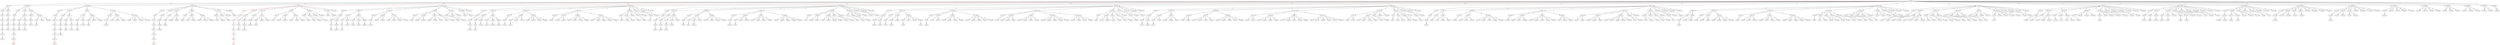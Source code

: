 strict digraph G {
  1 [ label="7,60,1" ];
  2 [ label="8,60,1" ];
  3 [ label="6,60,1" ];
  4 [ label="5,60,1" ];
  5 [ label="4,60,1" ];
  6 [ label="3,60,1" ];
  7 [ label="2,60,1" ];
  8 [ label="1,86,17" ];
  9 [ label="5,86,17" ];
  10 [ label="6,86,17" ];
  11 [ label="4,86,17" ];
  12 [ label="3,86,17" ];
  13 [ label="2,86,17" ];
  14 [ label="0,500,500" ];
  15 [ label="8,52,6" ];
  16 [ color="red" label="9,52,6" ];
  17 [ label="7,52,6" ];
  18 [ label="6,52,6" ];
  19 [ label="5,52,6" ];
  20 [ label="4,52,6" ];
  21 [ label="3,52,6" ];
  22 [ label="2,52,6" ];
  23 [ label="1,104,38" ];
  24 [ label="5,64,4" ];
  25 [ label="6,64,4" ];
  26 [ label="4,64,4" ];
  27 [ label="3,78,22" ];
  28 [ label="5,78,22" ];
  29 [ label="6,78,22" ];
  30 [ label="4,78,22" ];
  31 [ label="2,78,22" ];
  32 [ label="4,80,15" ];
  33 [ label="5,80,15" ];
  34 [ label="3,80,15" ];
  35 [ label="2,104,38" ];
  36 [ label="4,76,2" ];
  37 [ label="5,76,2" ];
  38 [ label="3,104,38" ];
  39 [ label="4,90,20" ];
  40 [ label="4,104,38" ];
  41 [ label="8,44,11" ];
  42 [ color="red" label="9,44,11" ];
  43 [ label="7,44,11" ];
  44 [ label="6,44,11" ];
  45 [ label="5,44,11" ];
  46 [ label="4,44,11" ];
  47 [ label="3,44,11" ];
  48 [ label="2,44,11" ];
  49 [ label="1,122,59" ];
  50 [ label="6,46,4" ];
  51 [ label="7,46,4" ];
  52 [ label="5,46,4" ];
  53 [ label="4,46,4" ];
  54 [ label="3,46,4" ];
  55 [ label="2,70,27" ];
  56 [ label="5,56,9" ];
  57 [ label="6,56,9" ];
  58 [ label="4,56,9" ];
  59 [ label="3,70,27" ];
  60 [ label="5,70,27" ];
  61 [ label="6,70,27" ];
  62 [ label="4,70,27" ];
  63 [ label="5,58,2" ];
  64 [ label="6,58,2" ];
  65 [ label="4,58,2" ];
  66 [ label="3,72,20" ];
  67 [ label="4,72,20" ];
  68 [ label="5,72,20" ];
  69 [ label="2,96,43" ];
  70 [ label="4,68,7" ];
  71 [ label="5,68,7" ];
  72 [ label="3,96,43" ];
  73 [ label="4,82,25" ];
  74 [ label="4,96,43" ];
  75 [ label="4,74,13" ];
  76 [ label="5,74,13" ];
  77 [ label="3,74,13" ];
  78 [ label="2,122,59" ];
  79 [ label="3,98,36" ];
  80 [ label="4,70,0" ];
  81 [ label="4,84,18" ];
  82 [ label="4,98,36" ];
  83 [ label="3,122,59" ];
  84 [ label="4,80,5" ];
  85 [ label="4,94,23" ];
  86 [ label="4,108,41" ];
  87 [ label="4,122,59" ];
  88 [ label="8,10,0" ];
  89 [ color="red" label="9,10,0" ];
  90 [ label="7,10,0" ];
  91 [ label="6,10,0" ];
  92 [ label="5,10,0" ];
  93 [ label="4,10,0" ];
  94 [ label="3,10,0" ];
  95 [ label="2,10,0" ];
  96 [ label="1,140,80" ];
  97 [ label="5,36,16" ];
  98 [ label="6,36,16" ];
  99 [ label="4,36,16" ];
  100 [ label="3,36,16" ];
  101 [ label="2,36,16" ];
  102 [ label="4,38,9" ];
  103 [ label="5,38,9" ];
  104 [ label="3,38,9" ];
  105 [ label="2,62,32" ];
  106 [ label="3,62,32" ];
  107 [ label="4,48,14" ];
  108 [ label="4,62,32" ];
  109 [ label="3,40,2" ];
  110 [ label="4,40,2" ];
  111 [ label="2,88,48" ];
  112 [ label="3,64,25" ];
  113 [ label="4,50,7" ];
  114 [ label="4,64,25" ];
  115 [ label="3,88,48" ];
  116 [ label="4,60,12" ];
  117 [ label="4,74,30" ];
  118 [ label="4,88,48" ];
  119 [ label="3,66,18" ];
  120 [ label="4,52,0" ];
  121 [ label="4,66,18" ];
  122 [ label="2,114,64" ];
  123 [ label="3,90,41" ];
  124 [ label="4,62,5" ];
  125 [ label="3,114,64" ];
  126 [ label="2,140,80" ];
  127 [ label="3,68,11" ];
  128 [ label="8,2,5" ];
  129 [ color="red" label="9,2,5" ];
  130 [ label="7,2,5" ];
  131 [ label="6,2,5" ];
  132 [ label="5,2,5" ];
  133 [ label="4,2,5" ];
  134 [ label="3,2,5" ];
  135 [ label="2,2,5" ];
  136 [ label="1,158,101" ];
  137 [ label="5,14,3" ];
  138 [ label="6,14,3" ];
  139 [ label="4,14,3" ];
  140 [ label="3,28,21" ];
  141 [ label="5,28,21" ];
  142 [ label="6,28,21" ];
  143 [ label="4,28,21" ];
  144 [ label="2,28,21" ];
  145 [ label="4,30,14" ];
  146 [ label="5,30,14" ];
  147 [ label="3,30,14" ];
  148 [ label="2,54,37" ];
  149 [ label="4,26,1" ];
  150 [ label="5,26,1" ];
  151 [ label="3,54,37" ];
  152 [ label="4,40,19" ];
  153 [ label="4,54,37" ];
  154 [ label="3,32,7" ];
  155 [ label="4,32,7" ];
  156 [ label="2,80,53" ];
  157 [ label="3,56,30" ];
  158 [ label="4,42,12" ];
  159 [ label="4,56,30" ];
  160 [ label="3,80,53" ];
  161 [ label="4,52,17" ];
  162 [ label="4,66,35" ];
  163 [ label="4,80,53" ];
  164 [ label="3,34,0" ];
  165 [ label="4,34,0" ];
  166 [ label="2,106,69" ];
  167 [ label="3,58,23" ];
  168 [ label="4,44,5" ];
  169 [ label="4,58,23" ];
  170 [ label="3,82,46" ];
  171 [ label="4,54,10" ];
  172 [ label="3,106,69" ];
  173 [ label="2,132,85" ];
  174 [ label="3,60,16" ];
  175 [ label="3,84,39" ];
  176 [ label="2,158,101" ];
  177 [ label="5,6,8" ];
  178 [ label="6,6,8" ];
  179 [ label="4,6,8" ];
  180 [ label="3,20,26" ];
  181 [ label="5,20,26" ];
  182 [ label="6,20,26" ];
  183 [ label="4,20,26" ];
  184 [ label="2,20,26" ];
  185 [ label="1,176,122" ];
  186 [ label="5,8,1" ];
  187 [ label="6,8,1" ];
  188 [ label="4,8,1" ];
  189 [ label="3,22,19" ];
  190 [ label="4,22,19" ];
  191 [ label="5,22,19" ];
  192 [ label="2,46,42" ];
  193 [ label="4,18,6" ];
  194 [ label="5,18,6" ];
  195 [ label="3,46,42" ];
  196 [ label="4,32,24" ];
  197 [ label="5,32,24" ];
  198 [ label="4,46,42" ];
  199 [ label="5,46,42" ];
  200 [ label="4,24,12" ];
  201 [ label="5,24,12" ];
  202 [ label="3,24,12" ];
  203 [ label="2,72,58" ];
  204 [ label="3,48,35" ];
  205 [ label="4,34,17" ];
  206 [ label="4,48,35" ];
  207 [ label="3,72,58" ];
  208 [ label="4,30,4" ];
  209 [ label="4,44,22" ];
  210 [ label="4,58,40" ];
  211 [ label="4,72,58" ];
  212 [ label="3,26,5" ];
  213 [ label="4,26,5" ];
  214 [ label="2,98,74" ];
  215 [ label="3,50,28" ];
  216 [ label="4,36,10" ];
  217 [ label="4,50,28" ];
  218 [ label="3,74,51" ];
  219 [ label="4,46,15" ];
  220 [ label="4,60,33" ];
  221 [ label="4,74,51" ];
  222 [ label="3,98,74" ];
  223 [ label="4,42,2" ];
  224 [ label="4,84,56" ];
  225 [ label="3,52,21" ];
  226 [ label="4,38,3" ];
  227 [ label="4,52,21" ];
  228 [ label="2,124,90" ];
  229 [ label="3,76,44" ];
  230 [ label="3,100,67" ];
  231 [ label="2,150,106" ];
  232 [ label="3,54,14" ];
  233 [ label="3,78,37" ];
  234 [ label="2,176,122" ];
  235 [ label="5,12,31" ];
  236 [ label="6,12,31" ];
  237 [ label="4,12,31" ];
  238 [ label="3,12,31" ];
  239 [ label="2,12,31" ];
  240 [ label="1,194,143" ];
  241 [ label="5,0,6" ];
  242 [ label="6,0,6" ];
  243 [ label="4,0,6" ];
  244 [ label="3,14,24" ];
  245 [ label="4,14,24" ];
  246 [ label="5,14,24" ];
  247 [ label="2,38,47" ];
  248 [ label="4,10,11" ];
  249 [ label="5,10,11" ];
  250 [ label="3,38,47" ];
  251 [ label="4,24,29" ];
  252 [ label="5,24,29" ];
  253 [ label="4,38,47" ];
  254 [ label="5,38,47" ];
  255 [ label="4,16,17" ];
  256 [ label="5,16,17" ];
  257 [ label="3,16,17" ];
  258 [ label="2,64,63" ];
  259 [ label="4,12,4" ];
  260 [ label="5,12,4" ];
  261 [ label="3,40,40" ];
  262 [ label="4,26,22" ];
  263 [ label="4,40,40" ];
  264 [ label="3,64,63" ];
  265 [ label="4,22,9" ];
  266 [ label="4,36,27" ];
  267 [ label="4,50,45" ];
  268 [ label="4,64,63" ];
  269 [ label="3,18,10" ];
  270 [ label="4,18,10" ];
  271 [ label="2,90,79" ];
  272 [ label="3,42,33" ];
  273 [ label="4,28,15" ];
  274 [ label="4,42,33" ];
  275 [ label="3,66,56" ];
  276 [ label="4,24,2" ];
  277 [ label="4,38,20" ];
  278 [ label="4,52,38" ];
  279 [ label="4,66,56" ];
  280 [ label="3,90,79" ];
  281 [ label="4,34,7" ];
  282 [ label="4,48,25" ];
  283 [ label="4,62,43" ];
  284 [ label="4,76,61" ];
  285 [ label="4,90,79" ];
  286 [ label="3,20,3" ];
  287 [ label="4,20,3" ];
  288 [ label="2,116,95" ];
  289 [ label="3,44,26" ];
  290 [ label="4,30,8" ];
  291 [ label="4,44,26" ];
  292 [ label="3,68,49" ];
  293 [ label="4,40,13" ];
  294 [ label="3,92,72" ];
  295 [ label="4,36,0" ];
  296 [ label="3,116,95" ];
  297 [ label="3,46,19" ];
  298 [ label="4,32,1" ];
  299 [ label="2,142,111" ];
  300 [ label="3,70,42" ];
  301 [ label="2,168,127" ];
  302 [ label="2,194,143" ];
  303 [ label="5,4,36" ];
  304 [ label="6,4,36" ];
  305 [ label="4,4,36" ];
  306 [ label="3,4,36" ];
  307 [ label="2,4,36" ];
  308 [ label="1,212,164" ];
  309 [ label="5,6,29" ];
  310 [ label="6,6,29" ];
  311 [ label="4,6,29" ];
  312 [ label="3,6,29" ];
  313 [ label="2,30,52" ];
  314 [ label="5,2,16" ];
  315 [ label="6,2,16" ];
  316 [ label="4,2,16" ];
  317 [ label="3,30,52" ];
  318 [ label="4,16,34" ];
  319 [ label="5,16,34" ];
  320 [ label="4,30,52" ];
  321 [ label="4,8,22" ];
  322 [ label="5,8,22" ];
  323 [ label="3,8,22" ];
  324 [ label="2,56,68" ];
  325 [ label="4,4,9" ];
  326 [ label="5,4,9" ];
  327 [ label="3,32,45" ];
  328 [ label="4,18,27" ];
  329 [ label="5,18,27" ];
  330 [ label="4,32,45" ];
  331 [ label="3,56,68" ];
  332 [ label="4,14,14" ];
  333 [ label="4,28,32" ];
  334 [ label="4,42,50" ];
  335 [ label="4,56,68" ];
  336 [ label="4,10,15" ];
  337 [ label="5,10,15" ];
  338 [ label="3,10,15" ];
  339 [ label="2,82,84" ];
  340 [ label="4,6,2" ];
  341 [ label="5,6,2" ];
  342 [ label="3,34,38" ];
  343 [ label="4,20,20" ];
  344 [ label="4,34,38" ];
  345 [ label="3,58,61" ];
  346 [ label="4,16,7" ];
  347 [ label="4,30,25" ];
  348 [ label="4,44,43" ];
  349 [ label="4,58,61" ];
  350 [ label="3,82,84" ];
  351 [ label="4,26,12" ];
  352 [ label="4,40,30" ];
  353 [ label="4,54,48" ];
  354 [ label="4,68,66" ];
  355 [ label="4,82,84" ];
  356 [ label="3,12,8" ];
  357 [ label="4,12,8" ];
  358 [ label="2,108,100" ];
  359 [ label="3,36,31" ];
  360 [ label="4,22,13" ];
  361 [ label="4,36,31" ];
  362 [ label="3,60,54" ];
  363 [ label="4,18,0" ];
  364 [ label="4,32,18" ];
  365 [ label="4,46,36" ];
  366 [ label="4,60,54" ];
  367 [ label="3,84,77" ];
  368 [ label="4,28,5" ];
  369 [ label="4,70,59" ];
  370 [ label="3,108,100" ];
  371 [ label="3,14,1" ];
  372 [ label="4,14,1" ];
  373 [ label="2,134,116" ];
  374 [ label="3,38,24" ];
  375 [ label="4,24,6" ];
  376 [ label="4,38,24" ];
  377 [ label="3,62,47" ];
  378 [ label="3,86,70" ];
  379 [ label="2,160,132" ];
  380 [ label="3,40,17" ];
  381 [ label="3,64,40" ];
  382 [ label="2,186,148" ];
  383 [ label="2,212,164" ];
  384 [ label="4,8,39" ];
  385 [ label="5,8,39" ];
  386 [ label="3,22,57" ];
  387 [ label="4,22,57" ];
  388 [ label="5,22,57" ];
  389 [ label="2,22,57" ];
  390 [ label="1,230,185" ];
  391 [ label="4,0,27" ];
  392 [ label="5,0,27" ];
  393 [ label="3,0,27" ];
  394 [ label="2,48,73" ];
  395 [ label="4,10,32" ];
  396 [ label="5,10,32" ];
  397 [ label="3,24,50" ];
  398 [ label="4,24,50" ];
  399 [ label="4,6,19" ];
  400 [ label="5,6,19" ];
  401 [ label="3,48,73" ];
  402 [ label="4,20,37" ];
  403 [ label="4,34,55" ];
  404 [ label="4,48,73" ];
  405 [ label="5,3,18" ];
  406 [ label="4,2,20" ];
  407 [ label="5,2,20" ];
  408 [ label="3,2,20" ];
  409 [ label="2,74,89" ];
  410 [ label="3,26,43" ];
  411 [ label="4,12,25" ];
  412 [ label="4,26,43" ];
  413 [ label="3,50,66" ];
  414 [ label="4,8,12" ];
  415 [ label="4,22,30" ];
  416 [ label="4,36,48" ];
  417 [ label="4,50,66" ];
  418 [ label="3,74,89" ];
  419 [ label="4,18,17" ];
  420 [ label="4,32,35" ];
  421 [ label="4,46,53" ];
  422 [ label="4,60,71" ];
  423 [ label="4,74,89" ];
  424 [ label="3,4,13" ];
  425 [ label="4,4,13" ];
  426 [ label="2,100,105" ];
  427 [ label="3,28,36" ];
  428 [ label="4,0,0" ];
  429 [ label="4,14,18" ];
  430 [ label="4,28,36" ];
  431 [ label="3,52,59" ];
  432 [ label="4,10,5" ];
  433 [ label="4,24,23" ];
  434 [ label="4,38,41" ];
  435 [ label="4,52,59" ];
  436 [ label="3,76,82" ];
  437 [ label="4,20,10" ];
  438 [ label="4,34,28" ];
  439 [ label="4,48,46" ];
  440 [ label="4,62,64" ];
  441 [ label="4,76,82" ];
  442 [ label="3,100,105" ];
  443 [ label="4,30,15" ];
  444 [ label="4,44,33" ];
  445 [ label="4,72,69" ];
  446 [ label="4,86,87" ];
  447 [ label="3,6,6" ];
  448 [ label="4,6,6" ];
  449 [ label="2,126,121" ];
  450 [ label="3,30,29" ];
  451 [ label="4,16,11" ];
  452 [ label="4,30,29" ];
  453 [ label="3,54,52" ];
  454 [ label="4,26,16" ];
  455 [ label="4,40,34" ];
  456 [ label="3,78,75" ];
  457 [ label="4,22,3" ];
  458 [ label="4,64,57" ];
  459 [ label="3,102,98" ];
  460 [ label="3,32,22" ];
  461 [ label="4,18,4" ];
  462 [ label="2,152,137" ];
  463 [ label="3,56,45" ];
  464 [ label="2,178,153" ];
  465 [ label="3,34,15" ];
  466 [ label="2,204,169" ];
  467 [ label="2,230,185" ];
  468 [ label="4,0,44" ];
  469 [ label="5,0,44" ];
  470 [ label="3,14,62" ];
  471 [ label="4,14,62" ];
  472 [ label="5,14,62" ];
  473 [ label="2,14,62" ];
  474 [ label="1,248,206" ];
  475 [ label="4,2,37" ];
  476 [ label="5,2,37" ];
  477 [ label="3,16,55" ];
  478 [ label="4,16,55" ];
  479 [ label="2,40,78" ];
  480 [ label="3,40,78" ];
  481 [ label="4,12,42" ];
  482 [ label="4,26,60" ];
  483 [ label="4,40,78" ];
  484 [ label="3,18,48" ];
  485 [ label="4,4,30" ];
  486 [ label="4,18,48" ];
  487 [ label="2,66,94" ];
  488 [ label="3,42,71" ];
  489 [ label="4,0,17" ];
  490 [ label="4,14,35" ];
  491 [ label="4,28,53" ];
  492 [ label="4,42,71" ];
  493 [ label="3,66,94" ];
  494 [ label="4,10,22" ];
  495 [ label="4,24,40" ];
  496 [ label="4,38,58" ];
  497 [ label="4,52,76" ];
  498 [ label="4,66,94" ];
  499 [ label="3,20,41" ];
  500 [ label="4,6,23" ];
  501 [ label="4,20,41" ];
  502 [ label="2,92,110" ];
  503 [ label="3,44,64" ];
  504 [ label="4,2,10" ];
  505 [ label="4,16,28" ];
  506 [ label="4,30,46" ];
  507 [ label="4,44,64" ];
  508 [ label="3,68,87" ];
  509 [ label="4,12,15" ];
  510 [ label="4,26,33" ];
  511 [ label="4,40,51" ];
  512 [ label="4,54,69" ];
  513 [ label="4,68,87" ];
  514 [ label="3,92,110" ];
  515 [ label="4,8,2" ];
  516 [ label="4,22,20" ];
  517 [ label="4,36,38" ];
  518 [ label="4,50,56" ];
  519 [ label="4,64,74" ];
  520 [ label="4,92,110" ];
  521 [ label="3,22,34" ];
  522 [ label="4,8,16" ];
  523 [ label="4,22,34" ];
  524 [ label="2,118,126" ];
  525 [ label="3,46,57" ];
  526 [ label="4,4,3" ];
  527 [ label="4,18,21" ];
  528 [ label="4,32,39" ];
  529 [ label="4,46,57" ];
  530 [ label="3,70,80" ];
  531 [ label="4,14,8" ];
  532 [ label="4,56,62" ];
  533 [ label="3,94,103" ];
  534 [ label="3,118,126" ];
  535 [ label="3,0,4" ];
  536 [ label="4,0,4" ];
  537 [ label="2,144,142" ];
  538 [ label="3,24,27" ];
  539 [ label="4,10,9" ];
  540 [ label="4,24,27" ];
  541 [ label="3,48,50" ];
  542 [ label="4,20,14" ];
  543 [ label="4,34,32" ];
  544 [ label="3,72,73" ];
  545 [ label="3,26,20" ];
  546 [ label="4,12,2" ];
  547 [ label="2,170,158" ];
  548 [ label="3,50,43" ];
  549 [ label="2,196,174" ];
  550 [ label="2,222,190" ];
  551 [ label="4,6,67" ];
  552 [ label="5,6,67" ];
  553 [ label="3,6,67" ];
  554 [ label="2,6,67" ];
  555 [ label="1,266,227" ];
  556 [ label="3,8,60" ];
  557 [ label="4,8,60" ];
  558 [ label="2,32,83" ];
  559 [ label="3,32,83" ];
  560 [ label="4,4,47" ];
  561 [ label="4,18,65" ];
  562 [ label="4,32,83" ];
  563 [ label="3,10,53" ];
  564 [ label="4,10,53" ];
  565 [ label="2,58,99" ];
  566 [ label="3,34,76" ];
  567 [ label="4,6,40" ];
  568 [ label="4,20,58" ];
  569 [ label="4,34,76" ];
  570 [ label="3,58,99" ];
  571 [ label="4,2,27" ];
  572 [ label="4,16,45" ];
  573 [ label="4,30,63" ];
  574 [ label="4,44,81" ];
  575 [ label="4,58,99" ];
  576 [ label="3,12,46" ];
  577 [ label="4,12,46" ];
  578 [ label="2,84,115" ];
  579 [ label="3,36,69" ];
  580 [ label="4,8,33" ];
  581 [ label="4,22,51" ];
  582 [ label="4,36,69" ];
  583 [ label="3,60,92" ];
  584 [ label="4,4,20" ];
  585 [ label="4,18,38" ];
  586 [ label="4,32,56" ];
  587 [ label="4,46,74" ];
  588 [ label="4,60,92" ];
  589 [ label="3,84,115" ];
  590 [ label="4,0,7" ];
  591 [ label="4,14,25" ];
  592 [ label="4,56,79" ];
  593 [ label="3,14,39" ];
  594 [ label="4,0,21" ];
  595 [ label="4,14,39" ];
  596 [ label="2,110,131" ];
  597 [ label="3,38,62" ];
  598 [ label="4,10,26" ];
  599 [ label="4,24,44" ];
  600 [ label="4,38,62" ];
  601 [ label="3,62,85" ];
  602 [ label="4,6,13" ];
  603 [ label="4,20,31" ];
  604 [ label="4,34,49" ];
  605 [ label="4,48,67" ];
  606 [ label="4,62,85" ];
  607 [ label="3,86,108" ];
  608 [ label="4,2,0" ];
  609 [ label="4,16,18" ];
  610 [ label="3,110,131" ];
  611 [ label="3,16,32" ];
  612 [ label="4,2,14" ];
  613 [ label="4,16,32" ];
  614 [ label="2,136,147" ];
  615 [ label="3,40,55" ];
  616 [ label="4,12,19" ];
  617 [ label="3,64,78" ];
  618 [ label="4,8,6" ];
  619 [ label="4,50,60" ];
  620 [ label="3,88,101" ];
  621 [ label="3,18,25" ];
  622 [ label="4,4,7" ];
  623 [ label="2,162,163" ];
  624 [ label="3,42,48" ];
  625 [ label="2,188,179" ];
  626 [ label="3,20,18" ];
  627 [ label="2,214,195" ];
  628 [ label="2,240,211" ];
  629 [ label="4,0,65" ];
  630 [ label="5,0,65" ];
  631 [ label="3,0,65" ];
  632 [ label="2,24,88" ];
  633 [ label="3,24,88" ];
  634 [ label="4,10,70" ];
  635 [ label="4,24,88" ];
  636 [ label="1,284,248" ];
  637 [ label="3,2,58" ];
  638 [ label="4,2,58" ];
  639 [ label="2,50,104" ];
  640 [ label="3,26,81" ];
  641 [ label="4,12,63" ];
  642 [ label="4,26,81" ];
  643 [ label="3,50,104" ];
  644 [ label="4,8,50" ];
  645 [ label="4,22,68" ];
  646 [ label="4,36,86" ];
  647 [ label="4,50,104" ];
  648 [ label="3,4,51" ];
  649 [ label="4,4,51" ];
  650 [ label="2,76,120" ];
  651 [ label="3,28,74" ];
  652 [ label="4,0,38" ];
  653 [ label="4,14,56" ];
  654 [ label="4,28,74" ];
  655 [ label="3,52,97" ];
  656 [ label="4,10,43" ];
  657 [ label="4,24,61" ];
  658 [ label="4,38,79" ];
  659 [ label="4,52,97" ];
  660 [ label="3,76,120" ];
  661 [ label="4,6,30" ];
  662 [ label="4,20,48" ];
  663 [ label="4,34,66" ];
  664 [ label="4,48,84" ];
  665 [ label="4,62,102" ];
  666 [ label="3,6,44" ];
  667 [ label="4,6,44" ];
  668 [ label="2,102,136" ];
  669 [ label="3,30,67" ];
  670 [ label="4,2,31" ];
  671 [ label="4,16,49" ];
  672 [ label="3,54,90" ];
  673 [ label="4,12,36" ];
  674 [ label="4,54,90" ];
  675 [ label="3,78,113" ];
  676 [ label="4,8,23" ];
  677 [ label="4,50,77" ];
  678 [ label="3,102,136" ];
  679 [ label="4,4,10" ];
  680 [ label="4,46,64" ];
  681 [ label="3,8,37" ];
  682 [ label="4,8,37" ];
  683 [ label="2,128,152" ];
  684 [ label="3,32,60" ];
  685 [ label="4,4,24" ];
  686 [ label="3,56,83" ];
  687 [ label="4,0,11" ];
  688 [ label="3,80,106" ];
  689 [ label="3,104,129" ];
  690 [ label="2,154,168" ];
  691 [ label="3,10,30" ];
  692 [ label="3,34,53" ];
  693 [ label="3,58,76" ];
  694 [ label="2,180,184" ];
  695 [ label="3,12,23" ];
  696 [ label="3,36,46" ];
  697 [ label="2,206,200" ];
  698 [ label="2,232,216" ];
  699 [ label="2,258,232" ];
  700 [ label="3,16,93" ];
  701 [ label="4,2,75" ];
  702 [ label="4,16,93" ];
  703 [ label="2,16,93" ];
  704 [ label="1,302,269" ];
  705 [ label="3,18,86" ];
  706 [ label="4,4,68" ];
  707 [ label="4,18,86" ];
  708 [ label="2,42,109" ];
  709 [ label="3,42,109" ];
  710 [ label="4,0,55" ];
  711 [ label="4,14,73" ];
  712 [ label="4,28,91" ];
  713 [ label="4,42,109" ];
  714 [ label="3,20,79" ];
  715 [ label="4,6,61" ];
  716 [ label="4,20,79" ];
  717 [ label="2,68,125" ];
  718 [ label="3,44,102" ];
  719 [ label="4,2,48" ];
  720 [ label="4,16,66" ];
  721 [ label="3,68,125" ];
  722 [ label="4,12,53" ];
  723 [ label="4,54,107" ];
  724 [ label="3,22,72" ];
  725 [ label="4,8,54" ];
  726 [ label="2,94,141" ];
  727 [ label="3,46,95" ];
  728 [ label="4,4,41" ];
  729 [ label="4,46,95" ];
  730 [ label="3,70,118" ];
  731 [ label="4,0,28" ];
  732 [ label="3,94,141" ];
  733 [ label="3,0,42" ];
  734 [ label="4,0,42" ];
  735 [ label="2,120,157" ];
  736 [ label="3,24,65" ];
  737 [ label="3,48,88" ];
  738 [ label="3,72,111" ];
  739 [ label="3,2,35" ];
  740 [ label="4,2,35" ];
  741 [ label="2,146,173" ];
  742 [ label="3,26,58" ];
  743 [ label="3,50,81" ];
  744 [ label="3,74,104" ];
  745 [ label="3,98,127" ];
  746 [ label="2,172,189" ];
  747 [ label="3,4,28" ];
  748 [ label="3,28,51" ];
  749 [ label="2,198,205" ];
  750 [ label="2,224,221" ];
  751 [ label="2,250,237" ];
  752 [ label="3,8,98" ];
  753 [ label="4,8,98" ];
  754 [ label="2,8,98" ];
  755 [ label="1,320,290" ];
  756 [ label="3,10,91" ];
  757 [ label="4,10,91" ];
  758 [ label="2,34,114" ];
  759 [ label="3,34,114" ];
  760 [ label="4,6,78" ];
  761 [ label="4,20,96" ];
  762 [ label="4,34,114" ];
  763 [ label="3,12,84" ];
  764 [ label="4,12,84" ];
  765 [ label="2,60,130" ];
  766 [ label="3,36,107" ];
  767 [ label="4,8,71" ];
  768 [ label="3,60,130" ];
  769 [ label="4,4,58" ];
  770 [ label="4,46,112" ];
  771 [ label="3,14,77" ];
  772 [ label="4,0,59" ];
  773 [ label="2,86,146" ];
  774 [ label="3,38,100" ];
  775 [ label="3,62,123" ];
  776 [ label="3,86,146" ];
  777 [ label="3,16,70" ];
  778 [ label="4,2,52" ];
  779 [ label="2,112,162" ];
  780 [ label="3,40,93" ];
  781 [ label="3,64,116" ];
  782 [ label="3,88,139" ];
  783 [ label="3,112,162" ];
  784 [ label="2,138,178" ];
  785 [ label="3,18,63" ];
  786 [ label="3,42,86" ];
  787 [ label="2,164,194" ];
  788 [ label="2,190,210" ];
  789 [ label="2,216,226" ];
  790 [ label="2,242,242" ];
  791 [ label="2,268,258" ];
  792 [ label="3,0,103" ];
  793 [ label="4,0,103" ];
  794 [ label="2,0,103" ];
  795 [ label="1,338,311" ];
  796 [ label="3,2,96" ];
  797 [ label="4,2,96" ];
  798 [ label="2,26,119" ];
  799 [ label="3,26,119" ];
  800 [ label="4,12,101" ];
  801 [ label="3,4,89" ];
  802 [ label="4,4,89" ];
  803 [ label="2,52,135" ];
  804 [ label="3,28,112" ];
  805 [ label="4,0,76" ];
  806 [ label="3,52,135" ];
  807 [ label="3,6,82" ];
  808 [ label="4,6,82" ];
  809 [ label="2,78,151" ];
  810 [ label="3,30,105" ];
  811 [ label="4,2,69" ];
  812 [ label="3,54,128" ];
  813 [ label="3,78,151" ];
  814 [ label="2,104,167" ];
  815 [ label="3,8,75" ];
  816 [ label="3,32,98" ];
  817 [ label="3,56,121" ];
  818 [ label="2,130,183" ];
  819 [ label="2,156,199" ];
  820 [ label="2,182,215" ];
  821 [ label="2,208,231" ];
  822 [ label="2,234,247" ];
  823 [ label="3,18,124" ];
  824 [ label="4,4,106" ];
  825 [ label="4,18,124" ];
  826 [ label="2,18,124" ];
  827 [ label="1,356,332" ];
  828 [ label="3,20,117" ];
  829 [ label="4,6,99" ];
  830 [ label="2,44,140" ];
  831 [ label="3,44,140" ];
  832 [ label="4,2,86" ];
  833 [ label="2,70,156" ];
  834 [ label="3,22,110" ];
  835 [ label="3,46,133" ];
  836 [ label="3,70,156" ];
  837 [ label="2,96,172" ];
  838 [ label="3,0,80" ];
  839 [ label="2,122,188" ];
  840 [ label="3,2,73" ];
  841 [ label="2,148,204" ];
  842 [ label="2,174,220" ];
  843 [ label="2,200,236" ];
  844 [ label="3,10,129" ];
  845 [ label="4,10,129" ];
  846 [ label="2,10,129" ];
  847 [ label="1,374,353" ];
  848 [ label="2,36,145" ];
  849 [ label="3,12,122" ];
  850 [ label="3,36,145" ];
  851 [ label="2,62,161" ];
  852 [ label="3,14,115" ];
  853 [ label="2,88,177" ];
  854 [ label="3,16,108" ];
  855 [ label="2,114,193" ];
  856 [ label="2,140,209" ];
  857 [ label="2,166,225" ];
  858 [ label="2,192,241" ];
  859 [ label="3,2,134" ];
  860 [ label="4,2,134" ];
  861 [ label="2,2,134" ];
  862 [ label="1,392,374" ];
  863 [ label="2,28,150" ];
  864 [ label="3,4,127" ];
  865 [ label="3,28,150" ];
  866 [ label="2,54,166" ];
  867 [ label="3,6,120" ];
  868 [ label="3,30,143" ];
  869 [ label="2,80,182" ];
  870 [ label="2,106,198" ];
  871 [ label="2,132,214" ];
  872 [ label="2,158,230" ];
  873 [ label="2,20,155" ];
  874 [ label="3,20,155" ];
  875 [ label="1,410,395" ];
  876 [ label="2,46,171" ];
  877 [ label="2,72,187" ];
  878 [ label="2,98,203" ];
  879 [ label="2,124,219" ];
  880 [ label="1,428,416" ];
  881 [ label="2,12,160" ];
  882 [ label="2,38,176" ];
  883 [ label="2,64,192" ];
  884 [ label="2,90,208" ];
  885 [ label="1,446,437" ];
  886 [ label="2,4,165" ];
  887 [ label="2,30,181" ];
  888 [ label="2,56,197" ];
  889 [ label="1,464,458" ];
  890 [ label="2,22,186" ];
  891 [ label="2,48,202" ];
  892 [ label="2,74,218" ];
  893 [ label="1,482,479" ];
  894 [ label="2,14,191" ];
  895 [ label="2,40,207" ];
  896 [ label="1,500,500" ];
  897 [ label="2,6,196" ];
  1 -> 2 [ label="0" ];
  3 -> 1 [ label="0" ];
  4 -> 3 [ label="0" ];
  5 -> 4 [ label="0" ];
  6 -> 5 [ label="0" ];
  7 -> 6 [ label="0" ];
  8 -> 7 [ label="1" ];
  9 -> 10 [ label="0" ];
  11 -> 9 [ label="0" ];
  12 -> 11 [ label="0" ];
  13 -> 12 [ label="0" ];
  8 -> 13 [ label="0" ];
  14 -> 8 [ label="23" ];
  15 -> 16 [ label="0" ];
  17 -> 15 [ label="0" ];
  18 -> 17 [ label="0" ];
  19 -> 18 [ label="0" ];
  20 -> 19 [ label="0" ];
  21 -> 20 [ label="0" ];
  22 -> 21 [ label="0" ];
  23 -> 22 [ label="2" ];
  24 -> 25 [ label="0" ];
  26 -> 24 [ label="0" ];
  27 -> 26 [ label="1" ];
  28 -> 29 [ label="0" ];
  30 -> 28 [ label="0" ];
  27 -> 30 [ label="0" ];
  31 -> 27 [ label="0" ];
  23 -> 31 [ label="1" ];
  32 -> 33 [ label="0" ];
  34 -> 32 [ label="0" ];
  35 -> 34 [ label="1" ];
  36 -> 37 [ label="0" ];
  38 -> 36 [ label="2" ];
  38 -> 39 [ label="1" ];
  38 -> 40 [ label="0" ];
  35 -> 38 [ label="0" ];
  23 -> 35 [ label="0" ];
  14 -> 23 [ label="22" ];
  41 -> 42 [ label="0" ];
  43 -> 41 [ label="0" ];
  44 -> 43 [ label="0" ];
  45 -> 44 [ label="0" ];
  46 -> 45 [ label="0" ];
  47 -> 46 [ label="0" ];
  48 -> 47 [ label="0" ];
  49 -> 48 [ label="3" ];
  50 -> 51 [ label="0" ];
  52 -> 50 [ label="0" ];
  53 -> 52 [ label="0" ];
  54 -> 53 [ label="0" ];
  55 -> 54 [ label="1" ];
  56 -> 57 [ label="0" ];
  58 -> 56 [ label="0" ];
  59 -> 58 [ label="1" ];
  60 -> 61 [ label="0" ];
  62 -> 60 [ label="0" ];
  59 -> 62 [ label="0" ];
  55 -> 59 [ label="0" ];
  49 -> 55 [ label="2" ];
  63 -> 64 [ label="0" ];
  65 -> 63 [ label="0" ];
  66 -> 65 [ label="1" ];
  67 -> 68 [ label="0" ];
  66 -> 67 [ label="0" ];
  69 -> 66 [ label="1" ];
  70 -> 71 [ label="0" ];
  72 -> 70 [ label="2" ];
  72 -> 73 [ label="1" ];
  72 -> 74 [ label="0" ];
  69 -> 72 [ label="0" ];
  49 -> 69 [ label="1" ];
  75 -> 76 [ label="0" ];
  77 -> 75 [ label="0" ];
  78 -> 77 [ label="2" ];
  79 -> 80 [ label="2" ];
  79 -> 81 [ label="1" ];
  79 -> 82 [ label="0" ];
  78 -> 79 [ label="1" ];
  83 -> 84 [ label="3" ];
  83 -> 85 [ label="2" ];
  83 -> 86 [ label="1" ];
  83 -> 87 [ label="0" ];
  78 -> 83 [ label="0" ];
  49 -> 78 [ label="0" ];
  14 -> 49 [ label="21" ];
  88 -> 89 [ label="0" ];
  90 -> 88 [ label="0" ];
  91 -> 90 [ label="0" ];
  92 -> 91 [ label="0" ];
  93 -> 92 [ label="0" ];
  94 -> 93 [ label="0" ];
  95 -> 94 [ label="0" ];
  96 -> 95 [ label="5" ];
  97 -> 98 [ label="0" ];
  99 -> 97 [ label="0" ];
  100 -> 99 [ label="0" ];
  101 -> 100 [ label="0" ];
  96 -> 101 [ label="4" ];
  102 -> 103 [ label="0" ];
  104 -> 102 [ label="0" ];
  105 -> 104 [ label="1" ];
  106 -> 107 [ label="1" ];
  106 -> 108 [ label="0" ];
  105 -> 106 [ label="0" ];
  96 -> 105 [ label="3" ];
  109 -> 110 [ label="0" ];
  111 -> 109 [ label="2" ];
  112 -> 113 [ label="1" ];
  112 -> 114 [ label="0" ];
  111 -> 112 [ label="1" ];
  115 -> 116 [ label="2" ];
  115 -> 117 [ label="1" ];
  115 -> 118 [ label="0" ];
  111 -> 115 [ label="0" ];
  96 -> 111 [ label="2" ];
  119 -> 120 [ label="1" ];
  119 -> 121 [ label="0" ];
  122 -> 119 [ label="2" ];
  123 -> 124 [ label="2" ];
  122 -> 123 [ label="1" ];
  122 -> 125 [ label="0" ];
  96 -> 122 [ label="1" ];
  126 -> 127 [ label="3" ];
  96 -> 126 [ label="0" ];
  14 -> 96 [ label="20" ];
  128 -> 129 [ color="red" label="0" ];
  130 -> 128 [ color="red" label="0" ];
  131 -> 130 [ color="red" label="0" ];
  132 -> 131 [ color="red" label="0" ];
  133 -> 132 [ color="red" label="0" ];
  134 -> 133 [ color="red" label="0" ];
  135 -> 134 [ color="red" label="0" ];
  136 -> 135 [ color="red" label="6" ];
  137 -> 138 [ label="0" ];
  139 -> 137 [ label="0" ];
  140 -> 139 [ label="1" ];
  141 -> 142 [ label="0" ];
  143 -> 141 [ label="0" ];
  140 -> 143 [ label="0" ];
  144 -> 140 [ label="0" ];
  136 -> 144 [ label="5" ];
  145 -> 146 [ label="0" ];
  147 -> 145 [ label="0" ];
  148 -> 147 [ label="1" ];
  149 -> 150 [ label="0" ];
  151 -> 149 [ label="2" ];
  151 -> 152 [ label="1" ];
  151 -> 153 [ label="0" ];
  148 -> 151 [ label="0" ];
  136 -> 148 [ label="4" ];
  154 -> 155 [ label="0" ];
  156 -> 154 [ label="2" ];
  157 -> 158 [ label="1" ];
  157 -> 159 [ label="0" ];
  156 -> 157 [ label="1" ];
  160 -> 161 [ label="2" ];
  160 -> 162 [ label="1" ];
  160 -> 163 [ label="0" ];
  156 -> 160 [ label="0" ];
  136 -> 156 [ label="3" ];
  164 -> 165 [ label="0" ];
  166 -> 164 [ label="3" ];
  167 -> 168 [ label="1" ];
  167 -> 169 [ label="0" ];
  166 -> 167 [ label="2" ];
  170 -> 171 [ label="2" ];
  166 -> 170 [ label="1" ];
  166 -> 172 [ label="0" ];
  136 -> 166 [ label="2" ];
  173 -> 174 [ label="3" ];
  173 -> 175 [ label="2" ];
  136 -> 173 [ label="1" ];
  136 -> 176 [ label="0" ];
  14 -> 136 [ color="red" label="19" ];
  177 -> 178 [ label="0" ];
  179 -> 177 [ label="0" ];
  180 -> 179 [ label="1" ];
  181 -> 182 [ label="0" ];
  183 -> 181 [ label="0" ];
  180 -> 183 [ label="0" ];
  184 -> 180 [ label="0" ];
  185 -> 184 [ label="6" ];
  186 -> 187 [ label="0" ];
  188 -> 186 [ label="0" ];
  189 -> 188 [ label="1" ];
  190 -> 191 [ label="0" ];
  189 -> 190 [ label="0" ];
  192 -> 189 [ label="1" ];
  193 -> 194 [ label="0" ];
  195 -> 193 [ label="2" ];
  196 -> 197 [ label="0" ];
  195 -> 196 [ label="1" ];
  198 -> 199 [ label="0" ];
  195 -> 198 [ label="0" ];
  192 -> 195 [ label="0" ];
  185 -> 192 [ label="5" ];
  200 -> 201 [ label="0" ];
  202 -> 200 [ label="0" ];
  203 -> 202 [ label="2" ];
  204 -> 205 [ label="1" ];
  204 -> 206 [ label="0" ];
  203 -> 204 [ label="1" ];
  207 -> 208 [ label="3" ];
  207 -> 209 [ label="2" ];
  207 -> 210 [ label="1" ];
  207 -> 211 [ label="0" ];
  203 -> 207 [ label="0" ];
  185 -> 203 [ label="4" ];
  212 -> 213 [ label="0" ];
  214 -> 212 [ label="3" ];
  215 -> 216 [ label="1" ];
  215 -> 217 [ label="0" ];
  214 -> 215 [ label="2" ];
  218 -> 219 [ label="2" ];
  218 -> 220 [ label="1" ];
  218 -> 221 [ label="0" ];
  214 -> 218 [ label="1" ];
  222 -> 223 [ label="4" ];
  222 -> 224 [ label="1" ];
  214 -> 222 [ label="0" ];
  185 -> 214 [ label="3" ];
  225 -> 226 [ label="1" ];
  225 -> 227 [ label="0" ];
  228 -> 225 [ label="3" ];
  228 -> 229 [ label="2" ];
  228 -> 230 [ label="1" ];
  185 -> 228 [ label="2" ];
  231 -> 232 [ label="4" ];
  231 -> 233 [ label="3" ];
  185 -> 231 [ label="1" ];
  185 -> 234 [ label="0" ];
  14 -> 185 [ label="18" ];
  235 -> 236 [ label="0" ];
  237 -> 235 [ label="0" ];
  238 -> 237 [ label="0" ];
  239 -> 238 [ label="0" ];
  240 -> 239 [ label="7" ];
  241 -> 242 [ label="0" ];
  243 -> 241 [ label="0" ];
  244 -> 243 [ label="1" ];
  245 -> 246 [ label="0" ];
  244 -> 245 [ label="0" ];
  247 -> 244 [ label="1" ];
  248 -> 249 [ label="0" ];
  250 -> 248 [ label="2" ];
  251 -> 252 [ label="0" ];
  250 -> 251 [ label="1" ];
  253 -> 254 [ label="0" ];
  250 -> 253 [ label="0" ];
  247 -> 250 [ label="0" ];
  240 -> 247 [ label="6" ];
  255 -> 256 [ label="0" ];
  257 -> 255 [ label="0" ];
  258 -> 257 [ label="2" ];
  259 -> 260 [ label="0" ];
  261 -> 259 [ label="2" ];
  261 -> 262 [ label="1" ];
  261 -> 263 [ label="0" ];
  258 -> 261 [ label="1" ];
  264 -> 265 [ label="3" ];
  264 -> 266 [ label="2" ];
  264 -> 267 [ label="1" ];
  264 -> 268 [ label="0" ];
  258 -> 264 [ label="0" ];
  240 -> 258 [ label="5" ];
  269 -> 270 [ label="0" ];
  271 -> 269 [ label="3" ];
  272 -> 273 [ label="1" ];
  272 -> 274 [ label="0" ];
  271 -> 272 [ label="2" ];
  275 -> 276 [ label="3" ];
  275 -> 277 [ label="2" ];
  275 -> 278 [ label="1" ];
  275 -> 279 [ label="0" ];
  271 -> 275 [ label="1" ];
  280 -> 281 [ label="4" ];
  280 -> 282 [ label="3" ];
  280 -> 283 [ label="2" ];
  280 -> 284 [ label="1" ];
  280 -> 285 [ label="0" ];
  271 -> 280 [ label="0" ];
  240 -> 271 [ label="4" ];
  286 -> 287 [ label="0" ];
  288 -> 286 [ label="4" ];
  289 -> 290 [ label="1" ];
  289 -> 291 [ label="0" ];
  288 -> 289 [ label="3" ];
  292 -> 293 [ label="2" ];
  288 -> 292 [ label="2" ];
  294 -> 295 [ label="4" ];
  288 -> 294 [ label="1" ];
  288 -> 296 [ label="0" ];
  240 -> 288 [ label="3" ];
  297 -> 298 [ label="1" ];
  299 -> 297 [ label="4" ];
  299 -> 300 [ label="3" ];
  240 -> 299 [ label="2" ];
  240 -> 301 [ label="1" ];
  240 -> 302 [ label="0" ];
  14 -> 240 [ label="17" ];
  303 -> 304 [ label="0" ];
  305 -> 303 [ label="0" ];
  306 -> 305 [ label="0" ];
  307 -> 306 [ label="0" ];
  308 -> 307 [ label="8" ];
  309 -> 310 [ label="0" ];
  311 -> 309 [ label="0" ];
  312 -> 311 [ label="0" ];
  313 -> 312 [ label="1" ];
  314 -> 315 [ label="0" ];
  316 -> 314 [ label="0" ];
  317 -> 316 [ label="2" ];
  318 -> 319 [ label="0" ];
  317 -> 318 [ label="1" ];
  317 -> 320 [ label="0" ];
  313 -> 317 [ label="0" ];
  308 -> 313 [ label="7" ];
  321 -> 322 [ label="0" ];
  323 -> 321 [ label="0" ];
  324 -> 323 [ label="2" ];
  325 -> 326 [ label="0" ];
  327 -> 325 [ label="2" ];
  328 -> 329 [ label="0" ];
  327 -> 328 [ label="1" ];
  327 -> 330 [ label="0" ];
  324 -> 327 [ label="1" ];
  331 -> 332 [ label="3" ];
  331 -> 333 [ label="2" ];
  331 -> 334 [ label="1" ];
  331 -> 335 [ label="0" ];
  324 -> 331 [ label="0" ];
  308 -> 324 [ label="6" ];
  336 -> 337 [ label="0" ];
  338 -> 336 [ label="0" ];
  339 -> 338 [ label="3" ];
  340 -> 341 [ label="0" ];
  342 -> 340 [ label="2" ];
  342 -> 343 [ label="1" ];
  342 -> 344 [ label="0" ];
  339 -> 342 [ label="2" ];
  345 -> 346 [ label="3" ];
  345 -> 347 [ label="2" ];
  345 -> 348 [ label="1" ];
  345 -> 349 [ label="0" ];
  339 -> 345 [ label="1" ];
  350 -> 351 [ label="4" ];
  350 -> 352 [ label="3" ];
  350 -> 353 [ label="2" ];
  350 -> 354 [ label="1" ];
  350 -> 355 [ label="0" ];
  339 -> 350 [ label="0" ];
  308 -> 339 [ label="5" ];
  356 -> 357 [ label="0" ];
  358 -> 356 [ label="4" ];
  359 -> 360 [ label="1" ];
  359 -> 361 [ label="0" ];
  358 -> 359 [ label="3" ];
  362 -> 363 [ label="3" ];
  362 -> 364 [ label="2" ];
  362 -> 365 [ label="1" ];
  362 -> 366 [ label="0" ];
  358 -> 362 [ label="2" ];
  367 -> 368 [ label="4" ];
  367 -> 369 [ label="1" ];
  358 -> 367 [ label="1" ];
  358 -> 370 [ label="0" ];
  308 -> 358 [ label="4" ];
  371 -> 372 [ label="0" ];
  373 -> 371 [ label="5" ];
  374 -> 375 [ label="1" ];
  374 -> 376 [ label="0" ];
  373 -> 374 [ label="4" ];
  373 -> 377 [ label="3" ];
  373 -> 378 [ label="2" ];
  308 -> 373 [ label="3" ];
  379 -> 380 [ label="5" ];
  379 -> 381 [ label="4" ];
  308 -> 379 [ label="2" ];
  308 -> 382 [ label="1" ];
  308 -> 383 [ label="0" ];
  14 -> 308 [ label="16" ];
  384 -> 385 [ label="0" ];
  386 -> 384 [ label="1" ];
  387 -> 388 [ label="0" ];
  386 -> 387 [ label="0" ];
  389 -> 386 [ label="0" ];
  390 -> 389 [ label="8" ];
  391 -> 392 [ label="0" ];
  393 -> 391 [ label="0" ];
  394 -> 393 [ label="2" ];
  395 -> 396 [ label="0" ];
  397 -> 395 [ label="1" ];
  397 -> 398 [ label="0" ];
  394 -> 397 [ label="1" ];
  399 -> 400 [ label="0" ];
  401 -> 399 [ label="3" ];
  401 -> 402 [ label="2" ];
  401 -> 403 [ label="1" ];
  404 -> 405 [ label="1" ];
  401 -> 404 [ label="0" ];
  394 -> 401 [ label="0" ];
  390 -> 394 [ label="7" ];
  406 -> 407 [ label="0" ];
  408 -> 406 [ label="0" ];
  409 -> 408 [ label="3" ];
  410 -> 411 [ label="1" ];
  410 -> 412 [ label="0" ];
  409 -> 410 [ label="2" ];
  413 -> 414 [ label="3" ];
  413 -> 415 [ label="2" ];
  413 -> 416 [ label="1" ];
  413 -> 417 [ label="0" ];
  409 -> 413 [ label="1" ];
  418 -> 419 [ label="4" ];
  418 -> 420 [ label="3" ];
  418 -> 421 [ label="2" ];
  418 -> 422 [ label="1" ];
  418 -> 423 [ label="0" ];
  409 -> 418 [ label="0" ];
  390 -> 409 [ label="6" ];
  424 -> 425 [ label="0" ];
  426 -> 424 [ label="4" ];
  427 -> 428 [ label="2" ];
  427 -> 429 [ label="1" ];
  427 -> 430 [ label="0" ];
  426 -> 427 [ label="3" ];
  431 -> 432 [ label="3" ];
  431 -> 433 [ label="2" ];
  431 -> 434 [ label="1" ];
  431 -> 435 [ label="0" ];
  426 -> 431 [ label="2" ];
  436 -> 437 [ label="4" ];
  436 -> 438 [ label="3" ];
  436 -> 439 [ label="2" ];
  436 -> 440 [ label="1" ];
  436 -> 441 [ label="0" ];
  426 -> 436 [ label="1" ];
  442 -> 443 [ label="5" ];
  442 -> 444 [ label="4" ];
  442 -> 445 [ label="2" ];
  442 -> 446 [ label="1" ];
  426 -> 442 [ label="0" ];
  390 -> 426 [ label="5" ];
  447 -> 448 [ label="0" ];
  449 -> 447 [ label="5" ];
  450 -> 451 [ label="1" ];
  450 -> 452 [ label="0" ];
  449 -> 450 [ label="4" ];
  453 -> 454 [ label="2" ];
  453 -> 455 [ label="1" ];
  449 -> 453 [ label="3" ];
  456 -> 457 [ label="4" ];
  456 -> 458 [ label="1" ];
  449 -> 456 [ label="2" ];
  449 -> 459 [ label="1" ];
  390 -> 449 [ label="4" ];
  460 -> 461 [ label="1" ];
  462 -> 460 [ label="5" ];
  462 -> 463 [ label="4" ];
  390 -> 462 [ label="3" ];
  464 -> 465 [ label="6" ];
  390 -> 464 [ label="2" ];
  390 -> 466 [ label="1" ];
  390 -> 467 [ label="0" ];
  14 -> 390 [ label="15" ];
  468 -> 469 [ label="0" ];
  470 -> 468 [ label="1" ];
  471 -> 472 [ label="0" ];
  470 -> 471 [ label="0" ];
  473 -> 470 [ label="0" ];
  474 -> 473 [ label="9" ];
  475 -> 476 [ label="0" ];
  477 -> 475 [ label="1" ];
  477 -> 478 [ label="0" ];
  479 -> 477 [ label="1" ];
  480 -> 481 [ label="2" ];
  480 -> 482 [ label="1" ];
  480 -> 483 [ label="0" ];
  479 -> 480 [ label="0" ];
  474 -> 479 [ label="8" ];
  484 -> 485 [ label="1" ];
  484 -> 486 [ label="0" ];
  487 -> 484 [ label="2" ];
  488 -> 489 [ label="3" ];
  488 -> 490 [ label="2" ];
  488 -> 491 [ label="1" ];
  488 -> 492 [ label="0" ];
  487 -> 488 [ label="1" ];
  493 -> 494 [ label="4" ];
  493 -> 495 [ label="3" ];
  493 -> 496 [ label="2" ];
  493 -> 497 [ label="1" ];
  493 -> 498 [ label="0" ];
  487 -> 493 [ label="0" ];
  474 -> 487 [ label="7" ];
  499 -> 500 [ label="1" ];
  499 -> 501 [ label="0" ];
  502 -> 499 [ label="3" ];
  503 -> 504 [ label="3" ];
  503 -> 505 [ label="2" ];
  503 -> 506 [ label="1" ];
  503 -> 507 [ label="0" ];
  502 -> 503 [ label="2" ];
  508 -> 509 [ label="4" ];
  508 -> 510 [ label="3" ];
  508 -> 511 [ label="2" ];
  508 -> 512 [ label="1" ];
  508 -> 513 [ label="0" ];
  502 -> 508 [ label="1" ];
  514 -> 515 [ label="6" ];
  514 -> 516 [ label="5" ];
  514 -> 517 [ label="4" ];
  514 -> 518 [ label="3" ];
  514 -> 519 [ label="2" ];
  514 -> 520 [ label="0" ];
  502 -> 514 [ label="0" ];
  474 -> 502 [ label="6" ];
  521 -> 522 [ label="1" ];
  521 -> 523 [ label="0" ];
  524 -> 521 [ label="4" ];
  525 -> 526 [ label="3" ];
  525 -> 527 [ label="2" ];
  525 -> 528 [ label="1" ];
  525 -> 529 [ label="0" ];
  524 -> 525 [ label="3" ];
  530 -> 531 [ label="4" ];
  530 -> 532 [ label="1" ];
  524 -> 530 [ label="2" ];
  524 -> 533 [ label="1" ];
  524 -> 534 [ label="0" ];
  474 -> 524 [ label="5" ];
  535 -> 536 [ label="0" ];
  537 -> 535 [ label="6" ];
  538 -> 539 [ label="1" ];
  538 -> 540 [ label="0" ];
  537 -> 538 [ label="5" ];
  541 -> 542 [ label="2" ];
  541 -> 543 [ label="1" ];
  537 -> 541 [ label="4" ];
  537 -> 544 [ label="3" ];
  474 -> 537 [ label="4" ];
  545 -> 546 [ label="1" ];
  547 -> 545 [ label="6" ];
  547 -> 548 [ label="5" ];
  474 -> 547 [ label="3" ];
  474 -> 549 [ label="2" ];
  474 -> 550 [ label="1" ];
  14 -> 474 [ label="14" ];
  551 -> 552 [ label="0" ];
  553 -> 551 [ label="0" ];
  554 -> 553 [ label="0" ];
  555 -> 554 [ label="10" ];
  556 -> 557 [ label="0" ];
  558 -> 556 [ label="1" ];
  559 -> 560 [ label="2" ];
  559 -> 561 [ label="1" ];
  559 -> 562 [ label="0" ];
  558 -> 559 [ label="0" ];
  555 -> 558 [ label="9" ];
  563 -> 564 [ label="0" ];
  565 -> 563 [ label="2" ];
  566 -> 567 [ label="2" ];
  566 -> 568 [ label="1" ];
  566 -> 569 [ label="0" ];
  565 -> 566 [ label="1" ];
  570 -> 571 [ label="4" ];
  570 -> 572 [ label="3" ];
  570 -> 573 [ label="2" ];
  570 -> 574 [ label="1" ];
  570 -> 575 [ label="0" ];
  565 -> 570 [ label="0" ];
  555 -> 565 [ label="8" ];
  576 -> 577 [ label="0" ];
  578 -> 576 [ label="3" ];
  579 -> 580 [ label="2" ];
  579 -> 581 [ label="1" ];
  579 -> 582 [ label="0" ];
  578 -> 579 [ label="2" ];
  583 -> 584 [ label="4" ];
  583 -> 585 [ label="3" ];
  583 -> 586 [ label="2" ];
  583 -> 587 [ label="1" ];
  583 -> 588 [ label="0" ];
  578 -> 583 [ label="1" ];
  589 -> 590 [ label="6" ];
  589 -> 591 [ label="5" ];
  589 -> 592 [ label="2" ];
  578 -> 589 [ label="0" ];
  555 -> 578 [ label="7" ];
  593 -> 594 [ label="1" ];
  593 -> 595 [ label="0" ];
  596 -> 593 [ label="4" ];
  597 -> 598 [ label="2" ];
  597 -> 599 [ label="1" ];
  597 -> 600 [ label="0" ];
  596 -> 597 [ label="3" ];
  601 -> 602 [ label="4" ];
  601 -> 603 [ label="3" ];
  601 -> 604 [ label="2" ];
  601 -> 605 [ label="1" ];
  601 -> 606 [ label="0" ];
  596 -> 601 [ label="2" ];
  607 -> 608 [ label="6" ];
  607 -> 609 [ label="5" ];
  596 -> 607 [ label="1" ];
  596 -> 610 [ label="0" ];
  555 -> 596 [ label="6" ];
  611 -> 612 [ label="1" ];
  611 -> 613 [ label="0" ];
  614 -> 611 [ label="5" ];
  615 -> 616 [ label="2" ];
  614 -> 615 [ label="4" ];
  617 -> 618 [ label="4" ];
  617 -> 619 [ label="1" ];
  614 -> 617 [ label="3" ];
  614 -> 620 [ label="2" ];
  555 -> 614 [ label="5" ];
  621 -> 622 [ label="1" ];
  623 -> 621 [ label="6" ];
  623 -> 624 [ label="5" ];
  555 -> 623 [ label="4" ];
  625 -> 626 [ label="7" ];
  555 -> 625 [ label="3" ];
  555 -> 627 [ label="2" ];
  555 -> 628 [ label="1" ];
  14 -> 555 [ label="13" ];
  629 -> 630 [ label="0" ];
  631 -> 629 [ label="0" ];
  632 -> 631 [ label="1" ];
  633 -> 634 [ label="1" ];
  633 -> 635 [ label="0" ];
  632 -> 633 [ label="0" ];
  636 -> 632 [ label="10" ];
  637 -> 638 [ label="0" ];
  639 -> 637 [ label="2" ];
  640 -> 641 [ label="1" ];
  640 -> 642 [ label="0" ];
  639 -> 640 [ label="1" ];
  643 -> 644 [ label="3" ];
  643 -> 645 [ label="2" ];
  643 -> 646 [ label="1" ];
  643 -> 647 [ label="0" ];
  639 -> 643 [ label="0" ];
  636 -> 639 [ label="9" ];
  648 -> 649 [ label="0" ];
  650 -> 648 [ label="3" ];
  651 -> 652 [ label="2" ];
  651 -> 653 [ label="1" ];
  651 -> 654 [ label="0" ];
  650 -> 651 [ label="2" ];
  655 -> 656 [ label="3" ];
  655 -> 657 [ label="2" ];
  655 -> 658 [ label="1" ];
  655 -> 659 [ label="0" ];
  650 -> 655 [ label="1" ];
  660 -> 661 [ label="5" ];
  660 -> 662 [ label="4" ];
  660 -> 663 [ label="3" ];
  660 -> 664 [ label="2" ];
  660 -> 665 [ label="1" ];
  650 -> 660 [ label="0" ];
  636 -> 650 [ label="8" ];
  666 -> 667 [ label="0" ];
  668 -> 666 [ label="4" ];
  669 -> 670 [ label="2" ];
  669 -> 671 [ label="1" ];
  668 -> 669 [ label="3" ];
  672 -> 673 [ label="3" ];
  672 -> 674 [ label="0" ];
  668 -> 672 [ label="2" ];
  675 -> 676 [ label="5" ];
  675 -> 677 [ label="2" ];
  668 -> 675 [ label="1" ];
  678 -> 679 [ label="7" ];
  678 -> 680 [ label="4" ];
  668 -> 678 [ label="0" ];
  636 -> 668 [ label="7" ];
  681 -> 682 [ label="0" ];
  683 -> 681 [ label="5" ];
  684 -> 685 [ label="2" ];
  683 -> 684 [ label="4" ];
  686 -> 687 [ label="4" ];
  683 -> 686 [ label="3" ];
  683 -> 688 [ label="2" ];
  683 -> 689 [ label="1" ];
  636 -> 683 [ label="6" ];
  690 -> 691 [ label="6" ];
  690 -> 692 [ label="5" ];
  690 -> 693 [ label="4" ];
  636 -> 690 [ label="5" ];
  694 -> 695 [ label="7" ];
  694 -> 696 [ label="6" ];
  636 -> 694 [ label="4" ];
  636 -> 697 [ label="3" ];
  636 -> 698 [ label="2" ];
  636 -> 699 [ label="1" ];
  14 -> 636 [ label="12" ];
  700 -> 701 [ label="1" ];
  700 -> 702 [ label="0" ];
  703 -> 700 [ label="0" ];
  704 -> 703 [ label="11" ];
  705 -> 706 [ label="1" ];
  705 -> 707 [ label="0" ];
  708 -> 705 [ label="1" ];
  709 -> 710 [ label="3" ];
  709 -> 711 [ label="2" ];
  709 -> 712 [ label="1" ];
  709 -> 713 [ label="0" ];
  708 -> 709 [ label="0" ];
  704 -> 708 [ label="10" ];
  714 -> 715 [ label="1" ];
  714 -> 716 [ label="0" ];
  717 -> 714 [ label="2" ];
  718 -> 719 [ label="3" ];
  718 -> 720 [ label="2" ];
  717 -> 718 [ label="1" ];
  721 -> 722 [ label="4" ];
  721 -> 723 [ label="1" ];
  717 -> 721 [ label="0" ];
  704 -> 717 [ label="9" ];
  724 -> 725 [ label="1" ];
  726 -> 724 [ label="3" ];
  727 -> 728 [ label="3" ];
  727 -> 729 [ label="0" ];
  726 -> 727 [ label="2" ];
  730 -> 731 [ label="5" ];
  726 -> 730 [ label="1" ];
  726 -> 732 [ label="0" ];
  704 -> 726 [ label="8" ];
  733 -> 734 [ label="0" ];
  735 -> 733 [ label="5" ];
  735 -> 736 [ label="4" ];
  735 -> 737 [ label="3" ];
  735 -> 738 [ label="2" ];
  704 -> 735 [ label="7" ];
  739 -> 740 [ label="0" ];
  741 -> 739 [ label="6" ];
  741 -> 742 [ label="5" ];
  741 -> 743 [ label="4" ];
  741 -> 744 [ label="3" ];
  741 -> 745 [ label="2" ];
  704 -> 741 [ label="6" ];
  746 -> 747 [ label="7" ];
  746 -> 748 [ label="6" ];
  704 -> 746 [ label="5" ];
  704 -> 749 [ label="4" ];
  704 -> 750 [ label="3" ];
  704 -> 751 [ label="2" ];
  14 -> 704 [ label="11" ];
  752 -> 753 [ label="0" ];
  754 -> 752 [ label="0" ];
  755 -> 754 [ label="12" ];
  756 -> 757 [ label="0" ];
  758 -> 756 [ label="1" ];
  759 -> 760 [ label="2" ];
  759 -> 761 [ label="1" ];
  759 -> 762 [ label="0" ];
  758 -> 759 [ label="0" ];
  755 -> 758 [ label="11" ];
  763 -> 764 [ label="0" ];
  765 -> 763 [ label="2" ];
  766 -> 767 [ label="2" ];
  765 -> 766 [ label="1" ];
  768 -> 769 [ label="4" ];
  768 -> 770 [ label="1" ];
  765 -> 768 [ label="0" ];
  755 -> 765 [ label="10" ];
  771 -> 772 [ label="1" ];
  773 -> 771 [ label="3" ];
  773 -> 774 [ label="2" ];
  773 -> 775 [ label="1" ];
  773 -> 776 [ label="0" ];
  755 -> 773 [ label="9" ];
  777 -> 778 [ label="1" ];
  779 -> 777 [ label="4" ];
  779 -> 780 [ label="3" ];
  779 -> 781 [ label="2" ];
  779 -> 782 [ label="1" ];
  779 -> 783 [ label="0" ];
  755 -> 779 [ label="8" ];
  784 -> 785 [ label="5" ];
  784 -> 786 [ label="4" ];
  755 -> 784 [ label="7" ];
  755 -> 787 [ label="6" ];
  755 -> 788 [ label="5" ];
  755 -> 789 [ label="4" ];
  755 -> 790 [ label="3" ];
  755 -> 791 [ label="2" ];
  14 -> 755 [ label="10" ];
  792 -> 793 [ label="0" ];
  794 -> 792 [ label="0" ];
  795 -> 794 [ label="13" ];
  796 -> 797 [ label="0" ];
  798 -> 796 [ label="1" ];
  799 -> 800 [ label="1" ];
  798 -> 799 [ label="0" ];
  795 -> 798 [ label="12" ];
  801 -> 802 [ label="0" ];
  803 -> 801 [ label="2" ];
  804 -> 805 [ label="2" ];
  803 -> 804 [ label="1" ];
  803 -> 806 [ label="0" ];
  795 -> 803 [ label="11" ];
  807 -> 808 [ label="0" ];
  809 -> 807 [ label="3" ];
  810 -> 811 [ label="2" ];
  809 -> 810 [ label="2" ];
  809 -> 812 [ label="1" ];
  809 -> 813 [ label="0" ];
  795 -> 809 [ label="10" ];
  814 -> 815 [ label="4" ];
  814 -> 816 [ label="3" ];
  814 -> 817 [ label="2" ];
  795 -> 814 [ label="9" ];
  795 -> 818 [ label="8" ];
  795 -> 819 [ label="7" ];
  795 -> 820 [ label="6" ];
  795 -> 821 [ label="5" ];
  795 -> 822 [ label="4" ];
  14 -> 795 [ label="9" ];
  823 -> 824 [ label="1" ];
  823 -> 825 [ label="0" ];
  826 -> 823 [ label="0" ];
  827 -> 826 [ label="13" ];
  828 -> 829 [ label="1" ];
  830 -> 828 [ label="1" ];
  831 -> 832 [ label="3" ];
  830 -> 831 [ label="0" ];
  827 -> 830 [ label="12" ];
  833 -> 834 [ label="2" ];
  833 -> 835 [ label="1" ];
  833 -> 836 [ label="0" ];
  827 -> 833 [ label="11" ];
  837 -> 838 [ label="4" ];
  827 -> 837 [ label="10" ];
  839 -> 840 [ label="5" ];
  827 -> 839 [ label="9" ];
  827 -> 841 [ label="8" ];
  827 -> 842 [ label="7" ];
  827 -> 843 [ label="6" ];
  14 -> 827 [ label="8" ];
  844 -> 845 [ label="0" ];
  846 -> 844 [ label="0" ];
  847 -> 846 [ label="14" ];
  848 -> 849 [ label="1" ];
  848 -> 850 [ label="0" ];
  847 -> 848 [ label="13" ];
  851 -> 852 [ label="2" ];
  847 -> 851 [ label="12" ];
  853 -> 854 [ label="3" ];
  847 -> 853 [ label="11" ];
  847 -> 855 [ label="10" ];
  847 -> 856 [ label="9" ];
  847 -> 857 [ label="8" ];
  847 -> 858 [ label="7" ];
  14 -> 847 [ label="7" ];
  859 -> 860 [ label="0" ];
  861 -> 859 [ label="0" ];
  862 -> 861 [ label="15" ];
  863 -> 864 [ label="1" ];
  863 -> 865 [ label="0" ];
  862 -> 863 [ label="14" ];
  866 -> 867 [ label="2" ];
  866 -> 868 [ label="1" ];
  862 -> 866 [ label="13" ];
  862 -> 869 [ label="12" ];
  862 -> 870 [ label="11" ];
  862 -> 871 [ label="10" ];
  862 -> 872 [ label="9" ];
  14 -> 862 [ label="6" ];
  873 -> 874 [ label="0" ];
  875 -> 873 [ label="15" ];
  875 -> 876 [ label="14" ];
  875 -> 877 [ label="13" ];
  875 -> 878 [ label="12" ];
  875 -> 879 [ label="11" ];
  14 -> 875 [ label="5" ];
  880 -> 881 [ label="16" ];
  880 -> 882 [ label="15" ];
  880 -> 883 [ label="14" ];
  880 -> 884 [ label="13" ];
  14 -> 880 [ label="4" ];
  885 -> 886 [ label="17" ];
  885 -> 887 [ label="16" ];
  885 -> 888 [ label="15" ];
  14 -> 885 [ label="3" ];
  889 -> 890 [ label="17" ];
  889 -> 891 [ label="16" ];
  889 -> 892 [ label="15" ];
  14 -> 889 [ label="2" ];
  893 -> 894 [ label="18" ];
  893 -> 895 [ label="17" ];
  14 -> 893 [ label="1" ];
  896 -> 897 [ label="19" ];
  14 -> 896 [ label="0" ];
}
